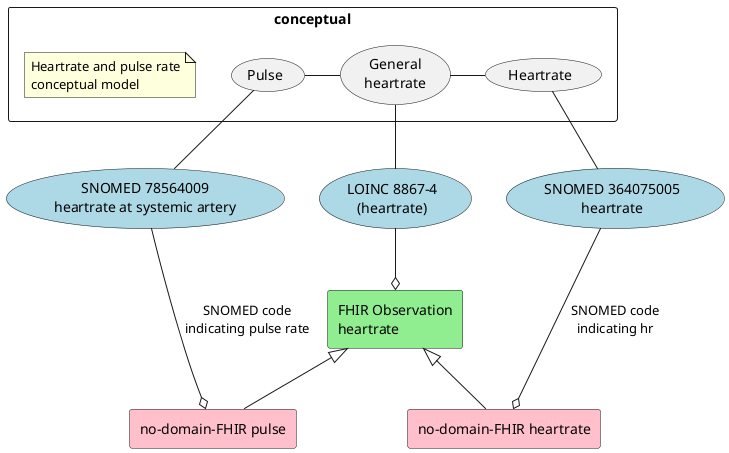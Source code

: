 @startuml

rectangle "conceptual" {
note "Heartrate and pulse rate\nconceptual model" as consept
"General\nheartrate" as (general)
"Pulse" as (pulse)
"Heartrate" as (hr)
}

"LOINC 8867-4\n(heartrate)" as (8867) #lightblue
"SNOMED 78564009\nheartrate at systemic artery" as (snopulse) #lightblue
"SNOMED 364075005\nheartrate" as (snohr) #lightblue
'"LOINC hr code" as (loinchr) #lightblue

snopulse -right[hidden]- 8867
8867 -right[hidden]- snohr

'note "Heartrate and pulse\n rate FHIR profiles" as FHIRmodel

'rectangle "FHIR profiles" {
  rectangle "FHIR Observation\nheartrate" as fhirhr #lightgreen
  rectangle "no-domain-FHIR heartrate" as nodomhr #pink
  rectangle "no-domain-FHIR pulse" as nodompulse #pink
'}

'fhirhr -right[hidden]- FHIRmodel

'general -right[hidden]- consept
general -right- hr
'pulse -right[hidden]- hr
general -left- pulse
general -down- 8867
pulse -down- snopulse
hr -down- snohr
'pulse -down- 8867
8867 -down-o fhirhr
fhirhr <|-down- nodomhr
fhirhr <|-down- nodompulse
nodompulse o-up- snopulse :SNOMED code\nindicating pulse rate
nodomhr o-up- snohr :SNOMED code\nindicating hr
'rectangle "test" as rect {
'"search for information" as (soke) #lightblue
'"indexing" as (indeksere)
'"read information" as (lese) #lightblue
'"share information" as (dele) #lightblued
@enduml